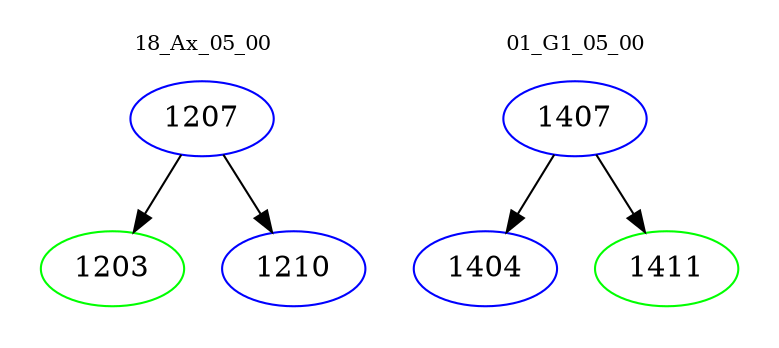 digraph{
subgraph cluster_0 {
color = white
label = "18_Ax_05_00";
fontsize=10;
T0_1207 [label="1207", color="blue"]
T0_1207 -> T0_1203 [color="black"]
T0_1203 [label="1203", color="green"]
T0_1207 -> T0_1210 [color="black"]
T0_1210 [label="1210", color="blue"]
}
subgraph cluster_1 {
color = white
label = "01_G1_05_00";
fontsize=10;
T1_1407 [label="1407", color="blue"]
T1_1407 -> T1_1404 [color="black"]
T1_1404 [label="1404", color="blue"]
T1_1407 -> T1_1411 [color="black"]
T1_1411 [label="1411", color="green"]
}
}
